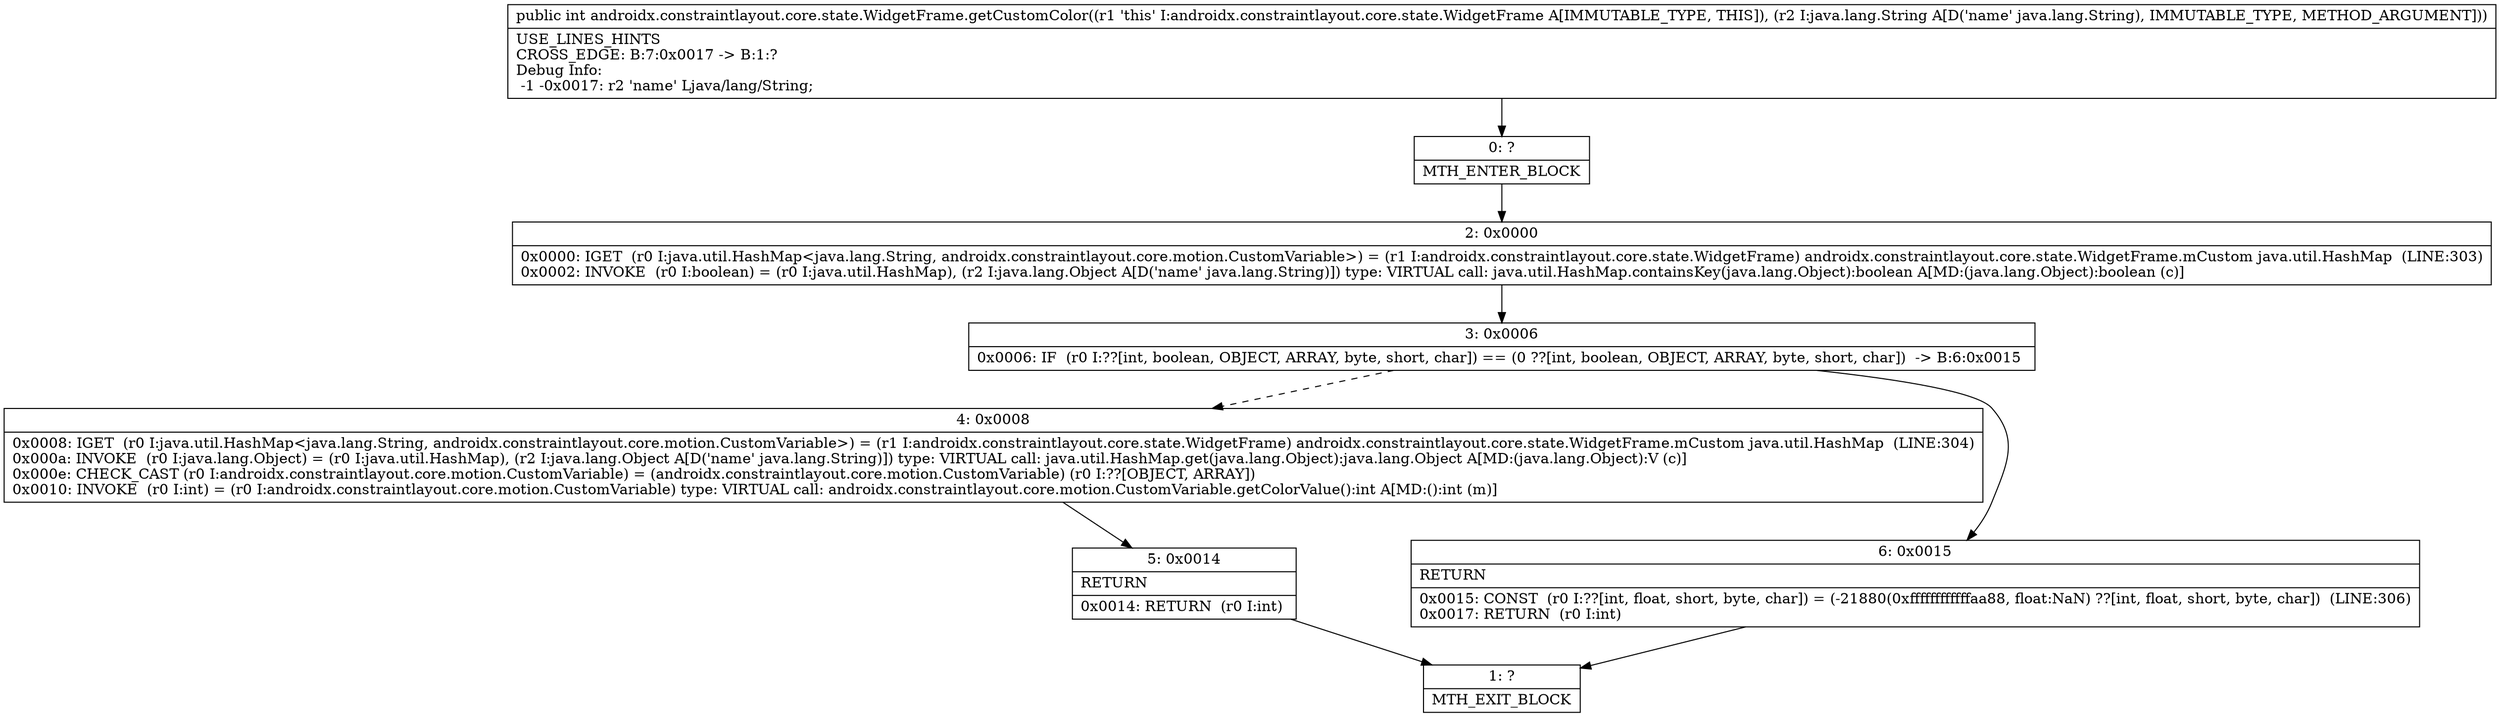 digraph "CFG forandroidx.constraintlayout.core.state.WidgetFrame.getCustomColor(Ljava\/lang\/String;)I" {
Node_0 [shape=record,label="{0\:\ ?|MTH_ENTER_BLOCK\l}"];
Node_2 [shape=record,label="{2\:\ 0x0000|0x0000: IGET  (r0 I:java.util.HashMap\<java.lang.String, androidx.constraintlayout.core.motion.CustomVariable\>) = (r1 I:androidx.constraintlayout.core.state.WidgetFrame) androidx.constraintlayout.core.state.WidgetFrame.mCustom java.util.HashMap  (LINE:303)\l0x0002: INVOKE  (r0 I:boolean) = (r0 I:java.util.HashMap), (r2 I:java.lang.Object A[D('name' java.lang.String)]) type: VIRTUAL call: java.util.HashMap.containsKey(java.lang.Object):boolean A[MD:(java.lang.Object):boolean (c)]\l}"];
Node_3 [shape=record,label="{3\:\ 0x0006|0x0006: IF  (r0 I:??[int, boolean, OBJECT, ARRAY, byte, short, char]) == (0 ??[int, boolean, OBJECT, ARRAY, byte, short, char])  \-\> B:6:0x0015 \l}"];
Node_4 [shape=record,label="{4\:\ 0x0008|0x0008: IGET  (r0 I:java.util.HashMap\<java.lang.String, androidx.constraintlayout.core.motion.CustomVariable\>) = (r1 I:androidx.constraintlayout.core.state.WidgetFrame) androidx.constraintlayout.core.state.WidgetFrame.mCustom java.util.HashMap  (LINE:304)\l0x000a: INVOKE  (r0 I:java.lang.Object) = (r0 I:java.util.HashMap), (r2 I:java.lang.Object A[D('name' java.lang.String)]) type: VIRTUAL call: java.util.HashMap.get(java.lang.Object):java.lang.Object A[MD:(java.lang.Object):V (c)]\l0x000e: CHECK_CAST (r0 I:androidx.constraintlayout.core.motion.CustomVariable) = (androidx.constraintlayout.core.motion.CustomVariable) (r0 I:??[OBJECT, ARRAY]) \l0x0010: INVOKE  (r0 I:int) = (r0 I:androidx.constraintlayout.core.motion.CustomVariable) type: VIRTUAL call: androidx.constraintlayout.core.motion.CustomVariable.getColorValue():int A[MD:():int (m)]\l}"];
Node_5 [shape=record,label="{5\:\ 0x0014|RETURN\l|0x0014: RETURN  (r0 I:int) \l}"];
Node_1 [shape=record,label="{1\:\ ?|MTH_EXIT_BLOCK\l}"];
Node_6 [shape=record,label="{6\:\ 0x0015|RETURN\l|0x0015: CONST  (r0 I:??[int, float, short, byte, char]) = (\-21880(0xffffffffffffaa88, float:NaN) ??[int, float, short, byte, char])  (LINE:306)\l0x0017: RETURN  (r0 I:int) \l}"];
MethodNode[shape=record,label="{public int androidx.constraintlayout.core.state.WidgetFrame.getCustomColor((r1 'this' I:androidx.constraintlayout.core.state.WidgetFrame A[IMMUTABLE_TYPE, THIS]), (r2 I:java.lang.String A[D('name' java.lang.String), IMMUTABLE_TYPE, METHOD_ARGUMENT]))  | USE_LINES_HINTS\lCROSS_EDGE: B:7:0x0017 \-\> B:1:?\lDebug Info:\l  \-1 \-0x0017: r2 'name' Ljava\/lang\/String;\l}"];
MethodNode -> Node_0;Node_0 -> Node_2;
Node_2 -> Node_3;
Node_3 -> Node_4[style=dashed];
Node_3 -> Node_6;
Node_4 -> Node_5;
Node_5 -> Node_1;
Node_6 -> Node_1;
}

